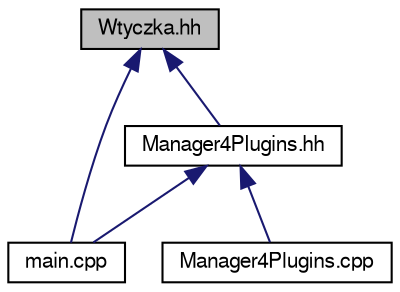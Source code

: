 digraph "Wtyczka.hh"
{
  edge [fontname="FreeSans",fontsize="10",labelfontname="FreeSans",labelfontsize="10"];
  node [fontname="FreeSans",fontsize="10",shape=record];
  Node1 [label="Wtyczka.hh",height=0.2,width=0.4,color="black", fillcolor="grey75", style="filled", fontcolor="black"];
  Node1 -> Node2 [dir="back",color="midnightblue",fontsize="10",style="solid",fontname="FreeSans"];
  Node2 [label="Manager4Plugins.hh",height=0.2,width=0.4,color="black", fillcolor="white", style="filled",URL="$_manager4_plugins_8hh.html",tooltip="Definicja klasy Manager4Plugins. "];
  Node2 -> Node3 [dir="back",color="midnightblue",fontsize="10",style="solid",fontname="FreeSans"];
  Node3 [label="main.cpp",height=0.2,width=0.4,color="black", fillcolor="white", style="filled",URL="$main_8cpp.html"];
  Node2 -> Node4 [dir="back",color="midnightblue",fontsize="10",style="solid",fontname="FreeSans"];
  Node4 [label="Manager4Plugins.cpp",height=0.2,width=0.4,color="black", fillcolor="white", style="filled",URL="$_manager4_plugins_8cpp.html"];
  Node1 -> Node3 [dir="back",color="midnightblue",fontsize="10",style="solid",fontname="FreeSans"];
}
